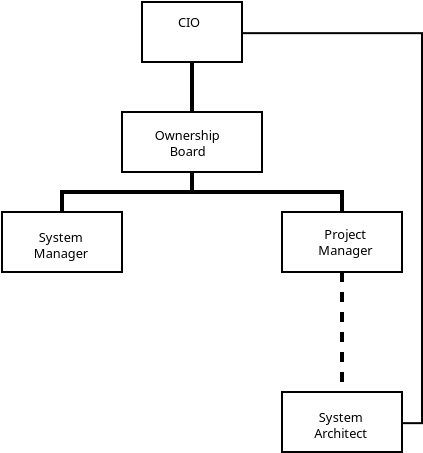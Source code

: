 <?xml version="1.0"?>
<diagram xmlns:dia="http://www.lysator.liu.se/~alla/dia/">
  <diagramdata>
    <attribute name="background">
      <color val="#ffffff"/>
    </attribute>
    <attribute name="paper">
      <composite type="paper">
        <attribute name="name">
          <string>#A4#</string>
        </attribute>
        <attribute name="tmargin">
          <real val="2.82"/>
        </attribute>
        <attribute name="bmargin">
          <real val="2.82"/>
        </attribute>
        <attribute name="lmargin">
          <real val="2.82"/>
        </attribute>
        <attribute name="rmargin">
          <real val="2.82"/>
        </attribute>
        <attribute name="is_portrait">
          <boolean val="true"/>
        </attribute>
        <attribute name="scaling">
          <real val="1"/>
        </attribute>
        <attribute name="fitto">
          <boolean val="false"/>
        </attribute>
      </composite>
    </attribute>
    <attribute name="grid">
      <composite type="grid">
        <attribute name="width_x">
          <real val="1"/>
        </attribute>
        <attribute name="width_y">
          <real val="1"/>
        </attribute>
        <attribute name="visible_x">
          <int val="1"/>
        </attribute>
        <attribute name="visible_y">
          <int val="1"/>
        </attribute>
      </composite>
    </attribute>
    <attribute name="guides">
      <composite type="guides">
        <attribute name="hguides"/>
        <attribute name="vguides"/>
      </composite>
    </attribute>
  </diagramdata>
  <layer name="Background" visible="true">
    <group>
      <object type="Standard - Box" version="0" id="O0">
        <attribute name="obj_pos">
          <point val="9,1"/>
        </attribute>
        <attribute name="obj_bb">
          <rectangle val="8.95,0.95;16.05,4.05"/>
        </attribute>
        <attribute name="elem_corner">
          <point val="9,1"/>
        </attribute>
        <attribute name="elem_width">
          <real val="7"/>
        </attribute>
        <attribute name="elem_height">
          <real val="3"/>
        </attribute>
        <attribute name="show_background">
          <boolean val="true"/>
        </attribute>
      </object>
      <object type="Standard - Text" version="0" id="O1">
        <attribute name="obj_pos">
          <point val="12.282,2.4"/>
        </attribute>
        <attribute name="obj_bb">
          <rectangle val="10.315,1.76;14.248,3.36"/>
        </attribute>
        <attribute name="text">
          <composite type="text">
            <attribute name="string">
              <string>#Ownership
Board#</string>
            </attribute>
            <attribute name="font">
              <font name="Helvetica"/>
            </attribute>
            <attribute name="height">
              <real val="0.8"/>
            </attribute>
            <attribute name="pos">
              <point val="12.282,2.4"/>
            </attribute>
            <attribute name="color">
              <color val="#000000"/>
            </attribute>
            <attribute name="alignment">
              <enum val="1"/>
            </attribute>
          </composite>
        </attribute>
      </object>
    </group>
    <group>
      <object type="Standard - Box" version="0" id="O2">
        <attribute name="obj_pos">
          <point val="17,15"/>
        </attribute>
        <attribute name="obj_bb">
          <rectangle val="16.95,14.95;23.05,18.05"/>
        </attribute>
        <attribute name="elem_corner">
          <point val="17,15"/>
        </attribute>
        <attribute name="elem_width">
          <real val="6"/>
        </attribute>
        <attribute name="elem_height">
          <real val="3"/>
        </attribute>
        <attribute name="show_background">
          <boolean val="true"/>
        </attribute>
      </object>
      <object type="Standard - Text" version="0" id="O3">
        <attribute name="obj_pos">
          <point val="19.932,16.5"/>
        </attribute>
        <attribute name="obj_bb">
          <rectangle val="18.305,15.86;21.559,17.46"/>
        </attribute>
        <attribute name="text">
          <composite type="text">
            <attribute name="string">
              <string>#System
Architect#</string>
            </attribute>
            <attribute name="font">
              <font name="Helvetica"/>
            </attribute>
            <attribute name="height">
              <real val="0.8"/>
            </attribute>
            <attribute name="pos">
              <point val="19.932,16.5"/>
            </attribute>
            <attribute name="color">
              <color val="#000000"/>
            </attribute>
            <attribute name="alignment">
              <enum val="1"/>
            </attribute>
          </composite>
        </attribute>
      </object>
    </group>
    <object type="Standard - ZigZagLine" version="0" id="O4">
      <attribute name="obj_pos">
        <point val="12.5,4"/>
      </attribute>
      <attribute name="obj_bb">
        <rectangle val="5.9,3.9;12.6,6.1"/>
      </attribute>
      <attribute name="orth_points">
        <point val="12.5,4"/>
        <point val="12.5,5"/>
        <point val="6,5"/>
        <point val="6,6"/>
      </attribute>
      <attribute name="orth_orient">
        <enum val="1"/>
        <enum val="0"/>
        <enum val="1"/>
      </attribute>
      <attribute name="line_width">
        <real val="0.2"/>
      </attribute>
      <connections>
        <connection handle="0" to="O0" connection="6"/>
        <connection handle="1" to="O7" connection="1"/>
      </connections>
    </object>
    <object type="Standard - ZigZagLine" version="0" id="O5">
      <attribute name="obj_pos">
        <point val="12.5,4"/>
      </attribute>
      <attribute name="obj_bb">
        <rectangle val="12.4,3.9;20.1,6.1"/>
      </attribute>
      <attribute name="orth_points">
        <point val="12.5,4"/>
        <point val="12.5,5"/>
        <point val="20,5"/>
        <point val="20,6"/>
      </attribute>
      <attribute name="orth_orient">
        <enum val="1"/>
        <enum val="0"/>
        <enum val="1"/>
      </attribute>
      <attribute name="line_width">
        <real val="0.2"/>
      </attribute>
      <connections>
        <connection handle="0" to="O0" connection="6"/>
        <connection handle="1" to="O9" connection="1"/>
      </connections>
    </object>
    <object type="Standard - ZigZagLine" version="0" id="O6">
      <attribute name="obj_pos">
        <point val="20,9"/>
      </attribute>
      <attribute name="obj_bb">
        <rectangle val="19.9,8.9;20.1,15.1"/>
      </attribute>
      <attribute name="orth_points">
        <point val="20,9"/>
        <point val="20,11"/>
        <point val="20,11"/>
        <point val="20,15"/>
      </attribute>
      <attribute name="orth_orient">
        <enum val="1"/>
        <enum val="0"/>
        <enum val="1"/>
      </attribute>
      <attribute name="line_width">
        <real val="0.2"/>
      </attribute>
      <attribute name="line_style">
        <enum val="1"/>
      </attribute>
      <attribute name="dashlength">
        <real val="0.5"/>
      </attribute>
      <connections>
        <connection handle="0" to="O9" connection="6"/>
        <connection handle="1" to="O2" connection="1"/>
      </connections>
    </object>
    <group>
      <object type="Standard - Box" version="0" id="O7">
        <attribute name="obj_pos">
          <point val="3,6"/>
        </attribute>
        <attribute name="obj_bb">
          <rectangle val="2.95,5.95;9.05,9.05"/>
        </attribute>
        <attribute name="elem_corner">
          <point val="3,6"/>
        </attribute>
        <attribute name="elem_width">
          <real val="6"/>
        </attribute>
        <attribute name="elem_height">
          <real val="3"/>
        </attribute>
        <attribute name="show_background">
          <boolean val="true"/>
        </attribute>
      </object>
      <object type="Standard - Text" version="0" id="O8">
        <attribute name="obj_pos">
          <point val="5.932,7.5"/>
        </attribute>
        <attribute name="obj_bb">
          <rectangle val="4.28,6.86;7.583,8.46"/>
        </attribute>
        <attribute name="text">
          <composite type="text">
            <attribute name="string">
              <string>#System
Manager#</string>
            </attribute>
            <attribute name="font">
              <font name="Helvetica"/>
            </attribute>
            <attribute name="height">
              <real val="0.8"/>
            </attribute>
            <attribute name="pos">
              <point val="5.932,7.5"/>
            </attribute>
            <attribute name="color">
              <color val="#000000"/>
            </attribute>
            <attribute name="alignment">
              <enum val="1"/>
            </attribute>
          </composite>
        </attribute>
      </object>
    </group>
    <group>
      <object type="Standard - Box" version="0" id="O9">
        <attribute name="obj_pos">
          <point val="17,6"/>
        </attribute>
        <attribute name="obj_bb">
          <rectangle val="16.95,5.95;23.05,9.05"/>
        </attribute>
        <attribute name="elem_corner">
          <point val="17,6"/>
        </attribute>
        <attribute name="elem_width">
          <real val="6"/>
        </attribute>
        <attribute name="elem_height">
          <real val="3"/>
        </attribute>
        <attribute name="show_background">
          <boolean val="true"/>
        </attribute>
      </object>
      <object type="Standard - Text" version="0" id="O10">
        <attribute name="obj_pos">
          <point val="20.161,7.35"/>
        </attribute>
        <attribute name="obj_bb">
          <rectangle val="18.51,6.71;21.812,8.31"/>
        </attribute>
        <attribute name="text">
          <composite type="text">
            <attribute name="string">
              <string>#Project
Manager#</string>
            </attribute>
            <attribute name="font">
              <font name="Helvetica"/>
            </attribute>
            <attribute name="height">
              <real val="0.8"/>
            </attribute>
            <attribute name="pos">
              <point val="20.161,7.35"/>
            </attribute>
            <attribute name="color">
              <color val="#000000"/>
            </attribute>
            <attribute name="alignment">
              <enum val="1"/>
            </attribute>
          </composite>
        </attribute>
      </object>
    </group>
    <group>
      <object type="Standard - Box" version="0" id="O11">
        <attribute name="obj_pos">
          <point val="10,-4.5"/>
        </attribute>
        <attribute name="obj_bb">
          <rectangle val="9.95,-4.55;15.05,-1.45"/>
        </attribute>
        <attribute name="elem_corner">
          <point val="10,-4.5"/>
        </attribute>
        <attribute name="elem_width">
          <real val="5"/>
        </attribute>
        <attribute name="elem_height">
          <real val="3"/>
        </attribute>
        <attribute name="show_background">
          <boolean val="true"/>
        </attribute>
      </object>
      <object type="Standard - Text" version="0" id="O12">
        <attribute name="obj_pos">
          <point val="12.35,-3.25"/>
        </attribute>
        <attribute name="obj_bb">
          <rectangle val="11.547,-3.89;13.153,-3.09"/>
        </attribute>
        <attribute name="text">
          <composite type="text">
            <attribute name="string">
              <string>#CIO#</string>
            </attribute>
            <attribute name="font">
              <font name="Helvetica"/>
            </attribute>
            <attribute name="height">
              <real val="0.8"/>
            </attribute>
            <attribute name="pos">
              <point val="12.35,-3.25"/>
            </attribute>
            <attribute name="color">
              <color val="#000000"/>
            </attribute>
            <attribute name="alignment">
              <enum val="1"/>
            </attribute>
          </composite>
        </attribute>
      </object>
    </group>
    <object type="Standard - ZigZagLine" version="0" id="O13">
      <attribute name="obj_pos">
        <point val="15,-3"/>
      </attribute>
      <attribute name="obj_bb">
        <rectangle val="14.95,-3.05;24.05,16.608"/>
      </attribute>
      <attribute name="orth_points">
        <point val="15,-3"/>
        <point val="15,-2.942"/>
        <point val="24,-2.942"/>
        <point val="24,16.558"/>
        <point val="23,16.558"/>
        <point val="23,16.5"/>
      </attribute>
      <attribute name="orth_orient">
        <enum val="1"/>
        <enum val="0"/>
        <enum val="1"/>
        <enum val="0"/>
        <enum val="1"/>
      </attribute>
      <connections>
        <connection handle="0" to="O11" connection="4"/>
        <connection handle="1" to="O2" connection="4"/>
      </connections>
    </object>
    <object type="Standard - Line" version="0" id="O14">
      <attribute name="obj_pos">
        <point val="12.5,-1.5"/>
      </attribute>
      <attribute name="obj_bb">
        <rectangle val="12.4,-1.6;12.6,1.1"/>
      </attribute>
      <attribute name="conn_endpoints">
        <point val="12.5,-1.5"/>
        <point val="12.5,1"/>
      </attribute>
      <attribute name="numcp">
        <int val="1"/>
      </attribute>
      <attribute name="line_width">
        <real val="0.2"/>
      </attribute>
      <connections>
        <connection handle="0" to="O11" connection="6"/>
        <connection handle="1" to="O0" connection="1"/>
      </connections>
    </object>
  </layer>
</diagram>
